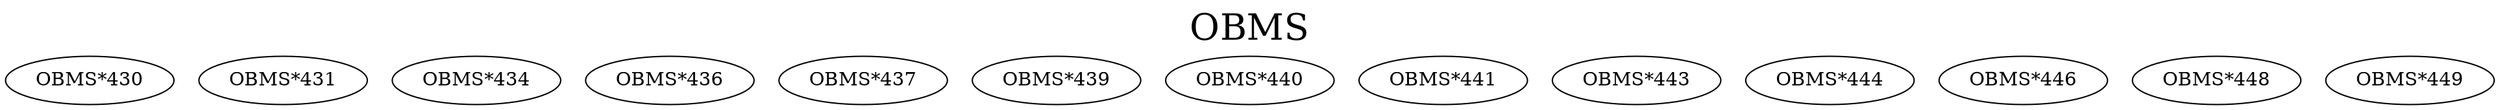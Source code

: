 digraph OBMS {
labelloc = "t";
label = "OBMS"
fontsize = 27;
"OBMS*430"
"OBMS*431"
"OBMS*434"
"OBMS*436"
"OBMS*437"
"OBMS*439"
"OBMS*440"
"OBMS*441"
"OBMS*443"
"OBMS*444"
"OBMS*446"
"OBMS*448"
"OBMS*449"
}
